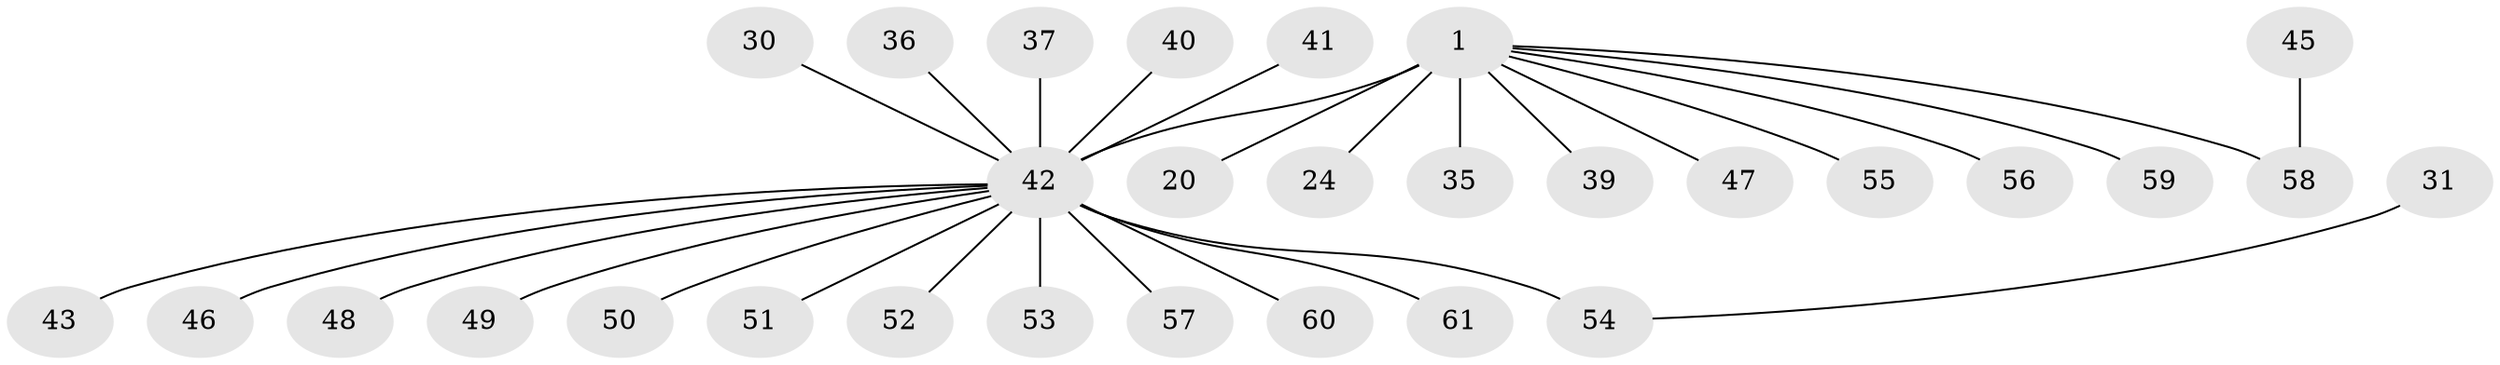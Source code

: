// original degree distribution, {15: 0.01639344262295082, 16: 0.01639344262295082, 8: 0.01639344262295082, 7: 0.01639344262295082, 3: 0.14754098360655737, 1: 0.5901639344262295, 5: 0.01639344262295082, 6: 0.01639344262295082, 2: 0.14754098360655737, 4: 0.01639344262295082}
// Generated by graph-tools (version 1.1) at 2025/48/03/09/25 04:48:07]
// undirected, 30 vertices, 29 edges
graph export_dot {
graph [start="1"]
  node [color=gray90,style=filled];
  1;
  20;
  24;
  30;
  31;
  35;
  36;
  37;
  39 [super="+27"];
  40;
  41;
  42 [super="+9+32+38+7+13+15+18+19+21+23+25+28+29"];
  43;
  45;
  46;
  47;
  48 [super="+11"];
  49;
  50;
  51;
  52;
  53;
  54 [super="+44"];
  55;
  56;
  57;
  58 [super="+22"];
  59;
  60;
  61;
  1 -- 20;
  1 -- 24;
  1 -- 35;
  1 -- 47;
  1 -- 55;
  1 -- 56;
  1 -- 58 [weight=2];
  1 -- 59;
  1 -- 42 [weight=5];
  1 -- 39;
  30 -- 42;
  31 -- 54;
  36 -- 42 [weight=2];
  37 -- 42;
  40 -- 42;
  41 -- 42;
  42 -- 52;
  42 -- 50;
  42 -- 54 [weight=4];
  42 -- 60 [weight=2];
  42 -- 48;
  42 -- 49;
  42 -- 61;
  42 -- 43;
  42 -- 46;
  42 -- 51;
  42 -- 53;
  42 -- 57;
  45 -- 58;
}
